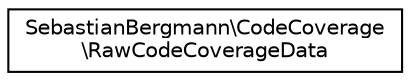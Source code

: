 digraph "Graphical Class Hierarchy"
{
  edge [fontname="Helvetica",fontsize="10",labelfontname="Helvetica",labelfontsize="10"];
  node [fontname="Helvetica",fontsize="10",shape=record];
  rankdir="LR";
  Node0 [label="SebastianBergmann\\CodeCoverage\l\\RawCodeCoverageData",height=0.2,width=0.4,color="black", fillcolor="white", style="filled",URL="$classSebastianBergmann_1_1CodeCoverage_1_1RawCodeCoverageData.html"];
}
